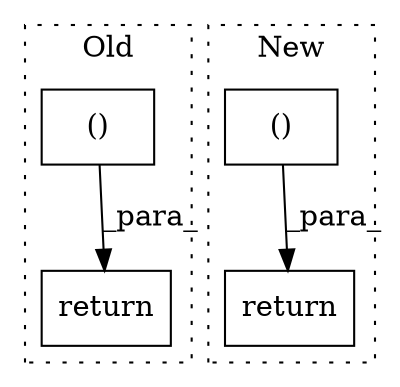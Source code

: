 digraph G {
subgraph cluster0 {
1 [label="()" a="106" s="1024" l="33" shape="box"];
3 [label="return" a="41" s="1012" l="12" shape="box"];
label = "Old";
style="dotted";
}
subgraph cluster1 {
2 [label="return" a="41" s="594" l="12" shape="box"];
4 [label="()" a="106" s="606" l="55" shape="box"];
label = "New";
style="dotted";
}
1 -> 3 [label="_para_"];
4 -> 2 [label="_para_"];
}